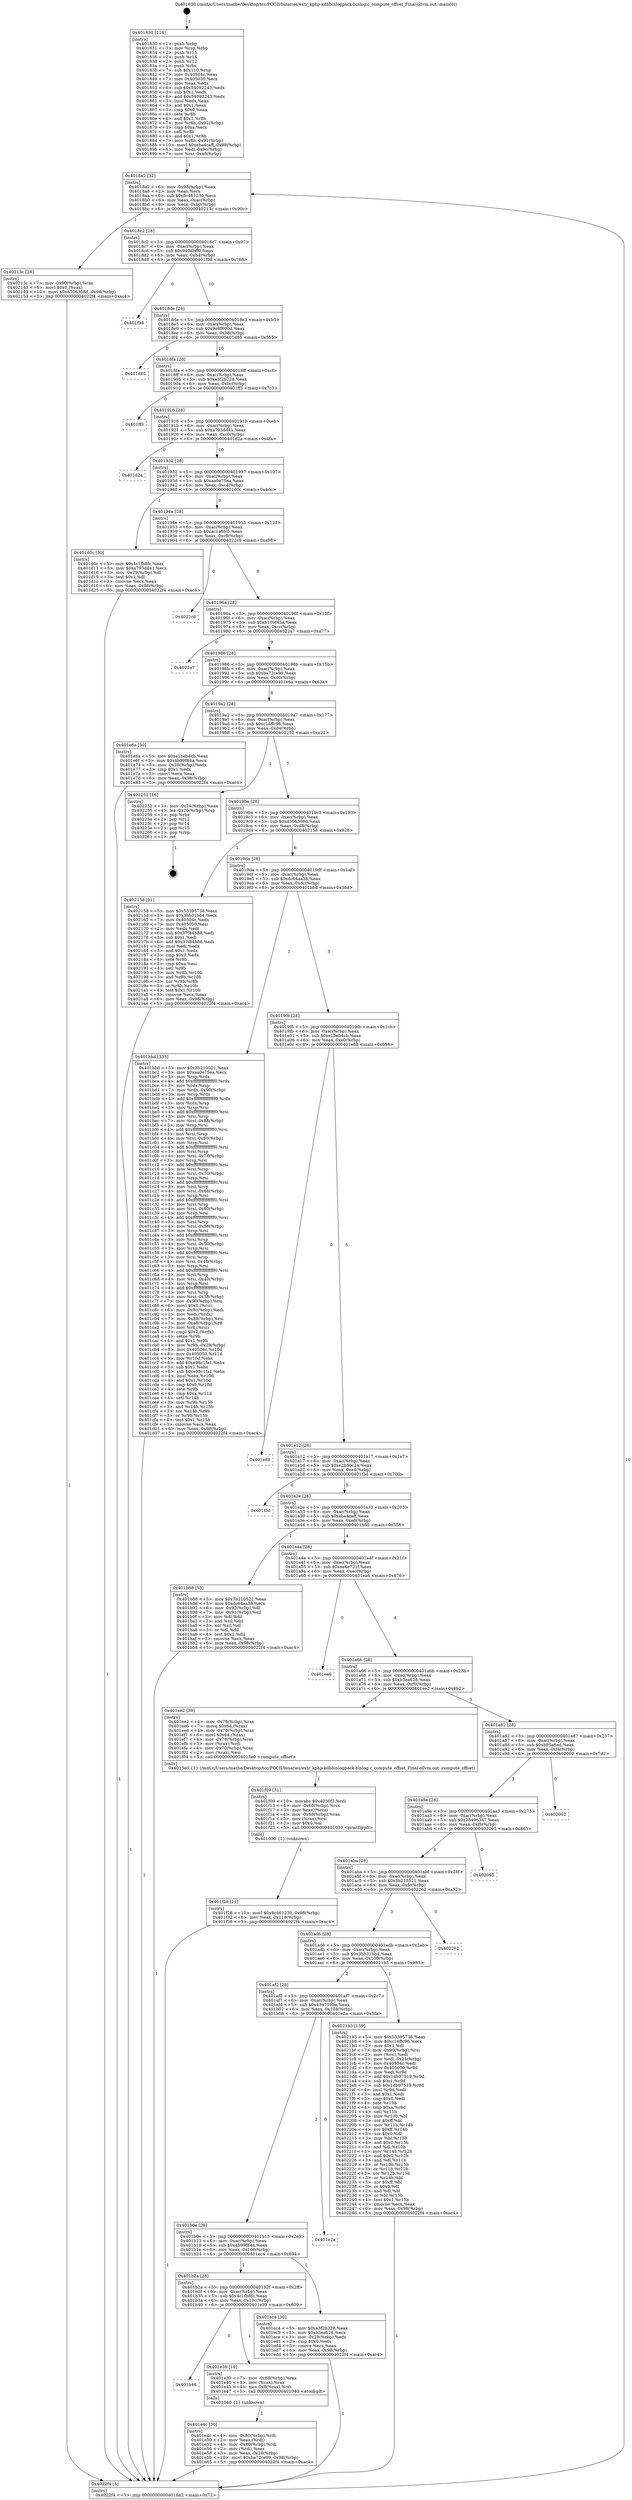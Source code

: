 digraph "0x401830" {
  label = "0x401830 (/mnt/c/Users/mathe/Desktop/tcc/POCII/binaries/extr_kphp-kdbbinlogpack-binlog.c_compute_offset_Final-ollvm.out::main(0))"
  labelloc = "t"
  node[shape=record]

  Entry [label="",width=0.3,height=0.3,shape=circle,fillcolor=black,style=filled]
  "0x4018a2" [label="{
     0x4018a2 [32]\l
     | [instrs]\l
     &nbsp;&nbsp;0x4018a2 \<+6\>: mov -0x98(%rbp),%eax\l
     &nbsp;&nbsp;0x4018a8 \<+2\>: mov %eax,%ecx\l
     &nbsp;&nbsp;0x4018aa \<+6\>: sub $0x8c461230,%ecx\l
     &nbsp;&nbsp;0x4018b0 \<+6\>: mov %eax,-0xac(%rbp)\l
     &nbsp;&nbsp;0x4018b6 \<+6\>: mov %ecx,-0xb0(%rbp)\l
     &nbsp;&nbsp;0x4018bc \<+6\>: je 000000000040213c \<main+0x90c\>\l
  }"]
  "0x40213c" [label="{
     0x40213c [28]\l
     | [instrs]\l
     &nbsp;&nbsp;0x40213c \<+7\>: mov -0x90(%rbp),%rax\l
     &nbsp;&nbsp;0x402143 \<+6\>: movl $0x0,(%rax)\l
     &nbsp;&nbsp;0x402149 \<+10\>: movl $0xd506308d,-0x98(%rbp)\l
     &nbsp;&nbsp;0x402153 \<+5\>: jmp 00000000004022f4 \<main+0xac4\>\l
  }"]
  "0x4018c2" [label="{
     0x4018c2 [28]\l
     | [instrs]\l
     &nbsp;&nbsp;0x4018c2 \<+5\>: jmp 00000000004018c7 \<main+0x97\>\l
     &nbsp;&nbsp;0x4018c7 \<+6\>: mov -0xac(%rbp),%eax\l
     &nbsp;&nbsp;0x4018cd \<+5\>: sub $0x949dbff0,%eax\l
     &nbsp;&nbsp;0x4018d2 \<+6\>: mov %eax,-0xb4(%rbp)\l
     &nbsp;&nbsp;0x4018d8 \<+6\>: je 0000000000401f98 \<main+0x768\>\l
  }"]
  Exit [label="",width=0.3,height=0.3,shape=circle,fillcolor=black,style=filled,peripheries=2]
  "0x401f98" [label="{
     0x401f98\l
  }", style=dashed]
  "0x4018de" [label="{
     0x4018de [28]\l
     | [instrs]\l
     &nbsp;&nbsp;0x4018de \<+5\>: jmp 00000000004018e3 \<main+0xb3\>\l
     &nbsp;&nbsp;0x4018e3 \<+6\>: mov -0xac(%rbp),%eax\l
     &nbsp;&nbsp;0x4018e9 \<+5\>: sub $0x9e8f800d,%eax\l
     &nbsp;&nbsp;0x4018ee \<+6\>: mov %eax,-0xb8(%rbp)\l
     &nbsp;&nbsp;0x4018f4 \<+6\>: je 0000000000401d85 \<main+0x555\>\l
  }"]
  "0x401f28" [label="{
     0x401f28 [21]\l
     | [instrs]\l
     &nbsp;&nbsp;0x401f28 \<+10\>: movl $0x8c461230,-0x98(%rbp)\l
     &nbsp;&nbsp;0x401f32 \<+6\>: mov %eax,-0x118(%rbp)\l
     &nbsp;&nbsp;0x401f38 \<+5\>: jmp 00000000004022f4 \<main+0xac4\>\l
  }"]
  "0x401d85" [label="{
     0x401d85\l
  }", style=dashed]
  "0x4018fa" [label="{
     0x4018fa [28]\l
     | [instrs]\l
     &nbsp;&nbsp;0x4018fa \<+5\>: jmp 00000000004018ff \<main+0xcf\>\l
     &nbsp;&nbsp;0x4018ff \<+6\>: mov -0xac(%rbp),%eax\l
     &nbsp;&nbsp;0x401905 \<+5\>: sub $0xa3f2b228,%eax\l
     &nbsp;&nbsp;0x40190a \<+6\>: mov %eax,-0xbc(%rbp)\l
     &nbsp;&nbsp;0x401910 \<+6\>: je 0000000000401ff3 \<main+0x7c3\>\l
  }"]
  "0x401f09" [label="{
     0x401f09 [31]\l
     | [instrs]\l
     &nbsp;&nbsp;0x401f09 \<+10\>: movabs $0x4030f2,%rdi\l
     &nbsp;&nbsp;0x401f13 \<+4\>: mov -0x68(%rbp),%rcx\l
     &nbsp;&nbsp;0x401f17 \<+3\>: mov %rax,(%rcx)\l
     &nbsp;&nbsp;0x401f1a \<+4\>: mov -0x68(%rbp),%rax\l
     &nbsp;&nbsp;0x401f1e \<+3\>: mov (%rax),%rsi\l
     &nbsp;&nbsp;0x401f21 \<+2\>: mov $0x0,%al\l
     &nbsp;&nbsp;0x401f23 \<+5\>: call 0000000000401030 \<printf@plt\>\l
     | [calls]\l
     &nbsp;&nbsp;0x401030 \{1\} (unknown)\l
  }"]
  "0x401ff3" [label="{
     0x401ff3\l
  }", style=dashed]
  "0x401916" [label="{
     0x401916 [28]\l
     | [instrs]\l
     &nbsp;&nbsp;0x401916 \<+5\>: jmp 000000000040191b \<main+0xeb\>\l
     &nbsp;&nbsp;0x40191b \<+6\>: mov -0xac(%rbp),%eax\l
     &nbsp;&nbsp;0x401921 \<+5\>: sub $0xa793dd41,%eax\l
     &nbsp;&nbsp;0x401926 \<+6\>: mov %eax,-0xc0(%rbp)\l
     &nbsp;&nbsp;0x40192c \<+6\>: je 0000000000401d2a \<main+0x4fa\>\l
  }"]
  "0x401e4c" [label="{
     0x401e4c [30]\l
     | [instrs]\l
     &nbsp;&nbsp;0x401e4c \<+4\>: mov -0x80(%rbp),%rdi\l
     &nbsp;&nbsp;0x401e50 \<+2\>: mov %eax,(%rdi)\l
     &nbsp;&nbsp;0x401e52 \<+4\>: mov -0x80(%rbp),%rdi\l
     &nbsp;&nbsp;0x401e56 \<+2\>: mov (%rdi),%eax\l
     &nbsp;&nbsp;0x401e58 \<+3\>: mov %eax,-0x28(%rbp)\l
     &nbsp;&nbsp;0x401e5b \<+10\>: movl $0xba72ce99,-0x98(%rbp)\l
     &nbsp;&nbsp;0x401e65 \<+5\>: jmp 00000000004022f4 \<main+0xac4\>\l
  }"]
  "0x401d2a" [label="{
     0x401d2a\l
  }", style=dashed]
  "0x401932" [label="{
     0x401932 [28]\l
     | [instrs]\l
     &nbsp;&nbsp;0x401932 \<+5\>: jmp 0000000000401937 \<main+0x107\>\l
     &nbsp;&nbsp;0x401937 \<+6\>: mov -0xac(%rbp),%eax\l
     &nbsp;&nbsp;0x40193d \<+5\>: sub $0xaa0e75ea,%eax\l
     &nbsp;&nbsp;0x401942 \<+6\>: mov %eax,-0xc4(%rbp)\l
     &nbsp;&nbsp;0x401948 \<+6\>: je 0000000000401d0c \<main+0x4dc\>\l
  }"]
  "0x401b46" [label="{
     0x401b46\l
  }", style=dashed]
  "0x401d0c" [label="{
     0x401d0c [30]\l
     | [instrs]\l
     &nbsp;&nbsp;0x401d0c \<+5\>: mov $0x4c1fb8fc,%eax\l
     &nbsp;&nbsp;0x401d11 \<+5\>: mov $0xa793dd41,%ecx\l
     &nbsp;&nbsp;0x401d16 \<+3\>: mov -0x29(%rbp),%dl\l
     &nbsp;&nbsp;0x401d19 \<+3\>: test $0x1,%dl\l
     &nbsp;&nbsp;0x401d1c \<+3\>: cmovne %ecx,%eax\l
     &nbsp;&nbsp;0x401d1f \<+6\>: mov %eax,-0x98(%rbp)\l
     &nbsp;&nbsp;0x401d25 \<+5\>: jmp 00000000004022f4 \<main+0xac4\>\l
  }"]
  "0x40194e" [label="{
     0x40194e [28]\l
     | [instrs]\l
     &nbsp;&nbsp;0x40194e \<+5\>: jmp 0000000000401953 \<main+0x123\>\l
     &nbsp;&nbsp;0x401953 \<+6\>: mov -0xac(%rbp),%eax\l
     &nbsp;&nbsp;0x401959 \<+5\>: sub $0xac1a6fc5,%eax\l
     &nbsp;&nbsp;0x40195e \<+6\>: mov %eax,-0xc8(%rbp)\l
     &nbsp;&nbsp;0x401964 \<+6\>: je 00000000004022c8 \<main+0xa98\>\l
  }"]
  "0x401e39" [label="{
     0x401e39 [19]\l
     | [instrs]\l
     &nbsp;&nbsp;0x401e39 \<+7\>: mov -0x88(%rbp),%rax\l
     &nbsp;&nbsp;0x401e40 \<+3\>: mov (%rax),%rax\l
     &nbsp;&nbsp;0x401e43 \<+4\>: mov 0x8(%rax),%rdi\l
     &nbsp;&nbsp;0x401e47 \<+5\>: call 0000000000401040 \<atoi@plt\>\l
     | [calls]\l
     &nbsp;&nbsp;0x401040 \{1\} (unknown)\l
  }"]
  "0x4022c8" [label="{
     0x4022c8\l
  }", style=dashed]
  "0x40196a" [label="{
     0x40196a [28]\l
     | [instrs]\l
     &nbsp;&nbsp;0x40196a \<+5\>: jmp 000000000040196f \<main+0x13f\>\l
     &nbsp;&nbsp;0x40196f \<+6\>: mov -0xac(%rbp),%eax\l
     &nbsp;&nbsp;0x401975 \<+5\>: sub $0xb109f43a,%eax\l
     &nbsp;&nbsp;0x40197a \<+6\>: mov %eax,-0xcc(%rbp)\l
     &nbsp;&nbsp;0x401980 \<+6\>: je 00000000004022a7 \<main+0xa77\>\l
  }"]
  "0x401b2a" [label="{
     0x401b2a [28]\l
     | [instrs]\l
     &nbsp;&nbsp;0x401b2a \<+5\>: jmp 0000000000401b2f \<main+0x2ff\>\l
     &nbsp;&nbsp;0x401b2f \<+6\>: mov -0xac(%rbp),%eax\l
     &nbsp;&nbsp;0x401b35 \<+5\>: sub $0x4c1fb8fc,%eax\l
     &nbsp;&nbsp;0x401b3a \<+6\>: mov %eax,-0x10c(%rbp)\l
     &nbsp;&nbsp;0x401b40 \<+6\>: je 0000000000401e39 \<main+0x609\>\l
  }"]
  "0x4022a7" [label="{
     0x4022a7\l
  }", style=dashed]
  "0x401986" [label="{
     0x401986 [28]\l
     | [instrs]\l
     &nbsp;&nbsp;0x401986 \<+5\>: jmp 000000000040198b \<main+0x15b\>\l
     &nbsp;&nbsp;0x40198b \<+6\>: mov -0xac(%rbp),%eax\l
     &nbsp;&nbsp;0x401991 \<+5\>: sub $0xba72ce99,%eax\l
     &nbsp;&nbsp;0x401996 \<+6\>: mov %eax,-0xd0(%rbp)\l
     &nbsp;&nbsp;0x40199c \<+6\>: je 0000000000401e6a \<main+0x63a\>\l
  }"]
  "0x401ec4" [label="{
     0x401ec4 [30]\l
     | [instrs]\l
     &nbsp;&nbsp;0x401ec4 \<+5\>: mov $0xa3f2b228,%eax\l
     &nbsp;&nbsp;0x401ec9 \<+5\>: mov $0xb3ea628,%ecx\l
     &nbsp;&nbsp;0x401ece \<+3\>: mov -0x28(%rbp),%edx\l
     &nbsp;&nbsp;0x401ed1 \<+3\>: cmp $0x0,%edx\l
     &nbsp;&nbsp;0x401ed4 \<+3\>: cmove %ecx,%eax\l
     &nbsp;&nbsp;0x401ed7 \<+6\>: mov %eax,-0x98(%rbp)\l
     &nbsp;&nbsp;0x401edd \<+5\>: jmp 00000000004022f4 \<main+0xac4\>\l
  }"]
  "0x401e6a" [label="{
     0x401e6a [30]\l
     | [instrs]\l
     &nbsp;&nbsp;0x401e6a \<+5\>: mov $0xe1beb4cb,%eax\l
     &nbsp;&nbsp;0x401e6f \<+5\>: mov $0x4b99f84a,%ecx\l
     &nbsp;&nbsp;0x401e74 \<+3\>: mov -0x28(%rbp),%edx\l
     &nbsp;&nbsp;0x401e77 \<+3\>: cmp $0x1,%edx\l
     &nbsp;&nbsp;0x401e7a \<+3\>: cmovl %ecx,%eax\l
     &nbsp;&nbsp;0x401e7d \<+6\>: mov %eax,-0x98(%rbp)\l
     &nbsp;&nbsp;0x401e83 \<+5\>: jmp 00000000004022f4 \<main+0xac4\>\l
  }"]
  "0x4019a2" [label="{
     0x4019a2 [28]\l
     | [instrs]\l
     &nbsp;&nbsp;0x4019a2 \<+5\>: jmp 00000000004019a7 \<main+0x177\>\l
     &nbsp;&nbsp;0x4019a7 \<+6\>: mov -0xac(%rbp),%eax\l
     &nbsp;&nbsp;0x4019ad \<+5\>: sub $0xc14ffc96,%eax\l
     &nbsp;&nbsp;0x4019b2 \<+6\>: mov %eax,-0xd4(%rbp)\l
     &nbsp;&nbsp;0x4019b8 \<+6\>: je 0000000000402252 \<main+0xa22\>\l
  }"]
  "0x401b0e" [label="{
     0x401b0e [28]\l
     | [instrs]\l
     &nbsp;&nbsp;0x401b0e \<+5\>: jmp 0000000000401b13 \<main+0x2e3\>\l
     &nbsp;&nbsp;0x401b13 \<+6\>: mov -0xac(%rbp),%eax\l
     &nbsp;&nbsp;0x401b19 \<+5\>: sub $0x4b99f84a,%eax\l
     &nbsp;&nbsp;0x401b1e \<+6\>: mov %eax,-0x108(%rbp)\l
     &nbsp;&nbsp;0x401b24 \<+6\>: je 0000000000401ec4 \<main+0x694\>\l
  }"]
  "0x402252" [label="{
     0x402252 [16]\l
     | [instrs]\l
     &nbsp;&nbsp;0x402252 \<+3\>: mov -0x24(%rbp),%eax\l
     &nbsp;&nbsp;0x402255 \<+4\>: lea -0x20(%rbp),%rsp\l
     &nbsp;&nbsp;0x402259 \<+1\>: pop %rbx\l
     &nbsp;&nbsp;0x40225a \<+2\>: pop %r12\l
     &nbsp;&nbsp;0x40225c \<+2\>: pop %r14\l
     &nbsp;&nbsp;0x40225e \<+2\>: pop %r15\l
     &nbsp;&nbsp;0x402260 \<+1\>: pop %rbp\l
     &nbsp;&nbsp;0x402261 \<+1\>: ret\l
  }"]
  "0x4019be" [label="{
     0x4019be [28]\l
     | [instrs]\l
     &nbsp;&nbsp;0x4019be \<+5\>: jmp 00000000004019c3 \<main+0x193\>\l
     &nbsp;&nbsp;0x4019c3 \<+6\>: mov -0xac(%rbp),%eax\l
     &nbsp;&nbsp;0x4019c9 \<+5\>: sub $0xd506308d,%eax\l
     &nbsp;&nbsp;0x4019ce \<+6\>: mov %eax,-0xd8(%rbp)\l
     &nbsp;&nbsp;0x4019d4 \<+6\>: je 0000000000402158 \<main+0x928\>\l
  }"]
  "0x401e2a" [label="{
     0x401e2a\l
  }", style=dashed]
  "0x402158" [label="{
     0x402158 [91]\l
     | [instrs]\l
     &nbsp;&nbsp;0x402158 \<+5\>: mov $0x53395736,%eax\l
     &nbsp;&nbsp;0x40215d \<+5\>: mov $0x3bb31bb4,%ecx\l
     &nbsp;&nbsp;0x402162 \<+7\>: mov 0x40504c,%edx\l
     &nbsp;&nbsp;0x402169 \<+7\>: mov 0x405050,%esi\l
     &nbsp;&nbsp;0x402170 \<+2\>: mov %edx,%edi\l
     &nbsp;&nbsp;0x402172 \<+6\>: sub $0x37f84b88,%edi\l
     &nbsp;&nbsp;0x402178 \<+3\>: sub $0x1,%edi\l
     &nbsp;&nbsp;0x40217b \<+6\>: add $0x37f84b88,%edi\l
     &nbsp;&nbsp;0x402181 \<+3\>: imul %edi,%edx\l
     &nbsp;&nbsp;0x402184 \<+3\>: and $0x1,%edx\l
     &nbsp;&nbsp;0x402187 \<+3\>: cmp $0x0,%edx\l
     &nbsp;&nbsp;0x40218a \<+4\>: sete %r8b\l
     &nbsp;&nbsp;0x40218e \<+3\>: cmp $0xa,%esi\l
     &nbsp;&nbsp;0x402191 \<+4\>: setl %r9b\l
     &nbsp;&nbsp;0x402195 \<+3\>: mov %r8b,%r10b\l
     &nbsp;&nbsp;0x402198 \<+3\>: and %r9b,%r10b\l
     &nbsp;&nbsp;0x40219b \<+3\>: xor %r9b,%r8b\l
     &nbsp;&nbsp;0x40219e \<+3\>: or %r8b,%r10b\l
     &nbsp;&nbsp;0x4021a1 \<+4\>: test $0x1,%r10b\l
     &nbsp;&nbsp;0x4021a5 \<+3\>: cmovne %ecx,%eax\l
     &nbsp;&nbsp;0x4021a8 \<+6\>: mov %eax,-0x98(%rbp)\l
     &nbsp;&nbsp;0x4021ae \<+5\>: jmp 00000000004022f4 \<main+0xac4\>\l
  }"]
  "0x4019da" [label="{
     0x4019da [28]\l
     | [instrs]\l
     &nbsp;&nbsp;0x4019da \<+5\>: jmp 00000000004019df \<main+0x1af\>\l
     &nbsp;&nbsp;0x4019df \<+6\>: mov -0xac(%rbp),%eax\l
     &nbsp;&nbsp;0x4019e5 \<+5\>: sub $0xdc64aa38,%eax\l
     &nbsp;&nbsp;0x4019ea \<+6\>: mov %eax,-0xdc(%rbp)\l
     &nbsp;&nbsp;0x4019f0 \<+6\>: je 0000000000401bbd \<main+0x38d\>\l
  }"]
  "0x401af2" [label="{
     0x401af2 [28]\l
     | [instrs]\l
     &nbsp;&nbsp;0x401af2 \<+5\>: jmp 0000000000401af7 \<main+0x2c7\>\l
     &nbsp;&nbsp;0x401af7 \<+6\>: mov -0xac(%rbp),%eax\l
     &nbsp;&nbsp;0x401afd \<+5\>: sub $0x434759be,%eax\l
     &nbsp;&nbsp;0x401b02 \<+6\>: mov %eax,-0x104(%rbp)\l
     &nbsp;&nbsp;0x401b08 \<+6\>: je 0000000000401e2a \<main+0x5fa\>\l
  }"]
  "0x401bbd" [label="{
     0x401bbd [335]\l
     | [instrs]\l
     &nbsp;&nbsp;0x401bbd \<+5\>: mov $0x3b210521,%eax\l
     &nbsp;&nbsp;0x401bc2 \<+5\>: mov $0xaa0e75ea,%ecx\l
     &nbsp;&nbsp;0x401bc7 \<+3\>: mov %rsp,%rdx\l
     &nbsp;&nbsp;0x401bca \<+4\>: add $0xfffffffffffffff0,%rdx\l
     &nbsp;&nbsp;0x401bce \<+3\>: mov %rdx,%rsp\l
     &nbsp;&nbsp;0x401bd1 \<+7\>: mov %rdx,-0x90(%rbp)\l
     &nbsp;&nbsp;0x401bd8 \<+3\>: mov %rsp,%rdx\l
     &nbsp;&nbsp;0x401bdb \<+4\>: add $0xfffffffffffffff0,%rdx\l
     &nbsp;&nbsp;0x401bdf \<+3\>: mov %rdx,%rsp\l
     &nbsp;&nbsp;0x401be2 \<+3\>: mov %rsp,%rsi\l
     &nbsp;&nbsp;0x401be5 \<+4\>: add $0xfffffffffffffff0,%rsi\l
     &nbsp;&nbsp;0x401be9 \<+3\>: mov %rsi,%rsp\l
     &nbsp;&nbsp;0x401bec \<+7\>: mov %rsi,-0x88(%rbp)\l
     &nbsp;&nbsp;0x401bf3 \<+3\>: mov %rsp,%rsi\l
     &nbsp;&nbsp;0x401bf6 \<+4\>: add $0xfffffffffffffff0,%rsi\l
     &nbsp;&nbsp;0x401bfa \<+3\>: mov %rsi,%rsp\l
     &nbsp;&nbsp;0x401bfd \<+4\>: mov %rsi,-0x80(%rbp)\l
     &nbsp;&nbsp;0x401c01 \<+3\>: mov %rsp,%rsi\l
     &nbsp;&nbsp;0x401c04 \<+4\>: add $0xfffffffffffffff0,%rsi\l
     &nbsp;&nbsp;0x401c08 \<+3\>: mov %rsi,%rsp\l
     &nbsp;&nbsp;0x401c0b \<+4\>: mov %rsi,-0x78(%rbp)\l
     &nbsp;&nbsp;0x401c0f \<+3\>: mov %rsp,%rsi\l
     &nbsp;&nbsp;0x401c12 \<+4\>: add $0xfffffffffffffff0,%rsi\l
     &nbsp;&nbsp;0x401c16 \<+3\>: mov %rsi,%rsp\l
     &nbsp;&nbsp;0x401c19 \<+4\>: mov %rsi,-0x70(%rbp)\l
     &nbsp;&nbsp;0x401c1d \<+3\>: mov %rsp,%rsi\l
     &nbsp;&nbsp;0x401c20 \<+4\>: add $0xfffffffffffffff0,%rsi\l
     &nbsp;&nbsp;0x401c24 \<+3\>: mov %rsi,%rsp\l
     &nbsp;&nbsp;0x401c27 \<+4\>: mov %rsi,-0x68(%rbp)\l
     &nbsp;&nbsp;0x401c2b \<+3\>: mov %rsp,%rsi\l
     &nbsp;&nbsp;0x401c2e \<+4\>: add $0xfffffffffffffff0,%rsi\l
     &nbsp;&nbsp;0x401c32 \<+3\>: mov %rsi,%rsp\l
     &nbsp;&nbsp;0x401c35 \<+4\>: mov %rsi,-0x60(%rbp)\l
     &nbsp;&nbsp;0x401c39 \<+3\>: mov %rsp,%rsi\l
     &nbsp;&nbsp;0x401c3c \<+4\>: add $0xfffffffffffffff0,%rsi\l
     &nbsp;&nbsp;0x401c40 \<+3\>: mov %rsi,%rsp\l
     &nbsp;&nbsp;0x401c43 \<+4\>: mov %rsi,-0x58(%rbp)\l
     &nbsp;&nbsp;0x401c47 \<+3\>: mov %rsp,%rsi\l
     &nbsp;&nbsp;0x401c4a \<+4\>: add $0xfffffffffffffff0,%rsi\l
     &nbsp;&nbsp;0x401c4e \<+3\>: mov %rsi,%rsp\l
     &nbsp;&nbsp;0x401c51 \<+4\>: mov %rsi,-0x50(%rbp)\l
     &nbsp;&nbsp;0x401c55 \<+3\>: mov %rsp,%rsi\l
     &nbsp;&nbsp;0x401c58 \<+4\>: add $0xfffffffffffffff0,%rsi\l
     &nbsp;&nbsp;0x401c5c \<+3\>: mov %rsi,%rsp\l
     &nbsp;&nbsp;0x401c5f \<+4\>: mov %rsi,-0x48(%rbp)\l
     &nbsp;&nbsp;0x401c63 \<+3\>: mov %rsp,%rsi\l
     &nbsp;&nbsp;0x401c66 \<+4\>: add $0xfffffffffffffff0,%rsi\l
     &nbsp;&nbsp;0x401c6a \<+3\>: mov %rsi,%rsp\l
     &nbsp;&nbsp;0x401c6d \<+4\>: mov %rsi,-0x40(%rbp)\l
     &nbsp;&nbsp;0x401c71 \<+3\>: mov %rsp,%rsi\l
     &nbsp;&nbsp;0x401c74 \<+4\>: add $0xfffffffffffffff0,%rsi\l
     &nbsp;&nbsp;0x401c78 \<+3\>: mov %rsi,%rsp\l
     &nbsp;&nbsp;0x401c7b \<+4\>: mov %rsi,-0x38(%rbp)\l
     &nbsp;&nbsp;0x401c7f \<+7\>: mov -0x90(%rbp),%rsi\l
     &nbsp;&nbsp;0x401c86 \<+6\>: movl $0x0,(%rsi)\l
     &nbsp;&nbsp;0x401c8c \<+6\>: mov -0x9c(%rbp),%edi\l
     &nbsp;&nbsp;0x401c92 \<+2\>: mov %edi,(%rdx)\l
     &nbsp;&nbsp;0x401c94 \<+7\>: mov -0x88(%rbp),%rsi\l
     &nbsp;&nbsp;0x401c9b \<+7\>: mov -0xa8(%rbp),%r8\l
     &nbsp;&nbsp;0x401ca2 \<+3\>: mov %r8,(%rsi)\l
     &nbsp;&nbsp;0x401ca5 \<+3\>: cmpl $0x2,(%rdx)\l
     &nbsp;&nbsp;0x401ca8 \<+4\>: setne %r9b\l
     &nbsp;&nbsp;0x401cac \<+4\>: and $0x1,%r9b\l
     &nbsp;&nbsp;0x401cb0 \<+4\>: mov %r9b,-0x29(%rbp)\l
     &nbsp;&nbsp;0x401cb4 \<+8\>: mov 0x40504c,%r10d\l
     &nbsp;&nbsp;0x401cbc \<+8\>: mov 0x405050,%r11d\l
     &nbsp;&nbsp;0x401cc4 \<+3\>: mov %r10d,%ebx\l
     &nbsp;&nbsp;0x401cc7 \<+6\>: add $0xe98c1fa1,%ebx\l
     &nbsp;&nbsp;0x401ccd \<+3\>: sub $0x1,%ebx\l
     &nbsp;&nbsp;0x401cd0 \<+6\>: sub $0xe98c1fa1,%ebx\l
     &nbsp;&nbsp;0x401cd6 \<+4\>: imul %ebx,%r10d\l
     &nbsp;&nbsp;0x401cda \<+4\>: and $0x1,%r10d\l
     &nbsp;&nbsp;0x401cde \<+4\>: cmp $0x0,%r10d\l
     &nbsp;&nbsp;0x401ce2 \<+4\>: sete %r9b\l
     &nbsp;&nbsp;0x401ce6 \<+4\>: cmp $0xa,%r11d\l
     &nbsp;&nbsp;0x401cea \<+4\>: setl %r14b\l
     &nbsp;&nbsp;0x401cee \<+3\>: mov %r9b,%r15b\l
     &nbsp;&nbsp;0x401cf1 \<+3\>: and %r14b,%r15b\l
     &nbsp;&nbsp;0x401cf4 \<+3\>: xor %r14b,%r9b\l
     &nbsp;&nbsp;0x401cf7 \<+3\>: or %r9b,%r15b\l
     &nbsp;&nbsp;0x401cfa \<+4\>: test $0x1,%r15b\l
     &nbsp;&nbsp;0x401cfe \<+3\>: cmovne %ecx,%eax\l
     &nbsp;&nbsp;0x401d01 \<+6\>: mov %eax,-0x98(%rbp)\l
     &nbsp;&nbsp;0x401d07 \<+5\>: jmp 00000000004022f4 \<main+0xac4\>\l
  }"]
  "0x4019f6" [label="{
     0x4019f6 [28]\l
     | [instrs]\l
     &nbsp;&nbsp;0x4019f6 \<+5\>: jmp 00000000004019fb \<main+0x1cb\>\l
     &nbsp;&nbsp;0x4019fb \<+6\>: mov -0xac(%rbp),%eax\l
     &nbsp;&nbsp;0x401a01 \<+5\>: sub $0xe1beb4cb,%eax\l
     &nbsp;&nbsp;0x401a06 \<+6\>: mov %eax,-0xe0(%rbp)\l
     &nbsp;&nbsp;0x401a0c \<+6\>: je 0000000000401e88 \<main+0x658\>\l
  }"]
  "0x4021b3" [label="{
     0x4021b3 [159]\l
     | [instrs]\l
     &nbsp;&nbsp;0x4021b3 \<+5\>: mov $0x53395736,%eax\l
     &nbsp;&nbsp;0x4021b8 \<+5\>: mov $0xc14ffc96,%ecx\l
     &nbsp;&nbsp;0x4021bd \<+2\>: mov $0x1,%dl\l
     &nbsp;&nbsp;0x4021bf \<+7\>: mov -0x90(%rbp),%rsi\l
     &nbsp;&nbsp;0x4021c6 \<+2\>: mov (%rsi),%edi\l
     &nbsp;&nbsp;0x4021c8 \<+3\>: mov %edi,-0x24(%rbp)\l
     &nbsp;&nbsp;0x4021cb \<+7\>: mov 0x40504c,%edi\l
     &nbsp;&nbsp;0x4021d2 \<+8\>: mov 0x405050,%r8d\l
     &nbsp;&nbsp;0x4021da \<+3\>: mov %edi,%r9d\l
     &nbsp;&nbsp;0x4021dd \<+7\>: add $0x1db97519,%r9d\l
     &nbsp;&nbsp;0x4021e4 \<+4\>: sub $0x1,%r9d\l
     &nbsp;&nbsp;0x4021e8 \<+7\>: sub $0x1db97519,%r9d\l
     &nbsp;&nbsp;0x4021ef \<+4\>: imul %r9d,%edi\l
     &nbsp;&nbsp;0x4021f3 \<+3\>: and $0x1,%edi\l
     &nbsp;&nbsp;0x4021f6 \<+3\>: cmp $0x0,%edi\l
     &nbsp;&nbsp;0x4021f9 \<+4\>: sete %r10b\l
     &nbsp;&nbsp;0x4021fd \<+4\>: cmp $0xa,%r8d\l
     &nbsp;&nbsp;0x402201 \<+4\>: setl %r11b\l
     &nbsp;&nbsp;0x402205 \<+3\>: mov %r10b,%bl\l
     &nbsp;&nbsp;0x402208 \<+3\>: xor $0xff,%bl\l
     &nbsp;&nbsp;0x40220b \<+3\>: mov %r11b,%r14b\l
     &nbsp;&nbsp;0x40220e \<+4\>: xor $0xff,%r14b\l
     &nbsp;&nbsp;0x402212 \<+3\>: xor $0x0,%dl\l
     &nbsp;&nbsp;0x402215 \<+3\>: mov %bl,%r15b\l
     &nbsp;&nbsp;0x402218 \<+4\>: and $0x0,%r15b\l
     &nbsp;&nbsp;0x40221c \<+3\>: and %dl,%r10b\l
     &nbsp;&nbsp;0x40221f \<+3\>: mov %r14b,%r12b\l
     &nbsp;&nbsp;0x402222 \<+4\>: and $0x0,%r12b\l
     &nbsp;&nbsp;0x402226 \<+3\>: and %dl,%r11b\l
     &nbsp;&nbsp;0x402229 \<+3\>: or %r10b,%r15b\l
     &nbsp;&nbsp;0x40222c \<+3\>: or %r11b,%r12b\l
     &nbsp;&nbsp;0x40222f \<+3\>: xor %r12b,%r15b\l
     &nbsp;&nbsp;0x402232 \<+3\>: or %r14b,%bl\l
     &nbsp;&nbsp;0x402235 \<+3\>: xor $0xff,%bl\l
     &nbsp;&nbsp;0x402238 \<+3\>: or $0x0,%dl\l
     &nbsp;&nbsp;0x40223b \<+2\>: and %dl,%bl\l
     &nbsp;&nbsp;0x40223d \<+3\>: or %bl,%r15b\l
     &nbsp;&nbsp;0x402240 \<+4\>: test $0x1,%r15b\l
     &nbsp;&nbsp;0x402244 \<+3\>: cmovne %ecx,%eax\l
     &nbsp;&nbsp;0x402247 \<+6\>: mov %eax,-0x98(%rbp)\l
     &nbsp;&nbsp;0x40224d \<+5\>: jmp 00000000004022f4 \<main+0xac4\>\l
  }"]
  "0x401e88" [label="{
     0x401e88\l
  }", style=dashed]
  "0x401a12" [label="{
     0x401a12 [28]\l
     | [instrs]\l
     &nbsp;&nbsp;0x401a12 \<+5\>: jmp 0000000000401a17 \<main+0x1e7\>\l
     &nbsp;&nbsp;0x401a17 \<+6\>: mov -0xac(%rbp),%eax\l
     &nbsp;&nbsp;0x401a1d \<+5\>: sub $0xe2b30c24,%eax\l
     &nbsp;&nbsp;0x401a22 \<+6\>: mov %eax,-0xe4(%rbp)\l
     &nbsp;&nbsp;0x401a28 \<+6\>: je 0000000000401f3d \<main+0x70d\>\l
  }"]
  "0x401ad6" [label="{
     0x401ad6 [28]\l
     | [instrs]\l
     &nbsp;&nbsp;0x401ad6 \<+5\>: jmp 0000000000401adb \<main+0x2ab\>\l
     &nbsp;&nbsp;0x401adb \<+6\>: mov -0xac(%rbp),%eax\l
     &nbsp;&nbsp;0x401ae1 \<+5\>: sub $0x3bb31bb4,%eax\l
     &nbsp;&nbsp;0x401ae6 \<+6\>: mov %eax,-0x100(%rbp)\l
     &nbsp;&nbsp;0x401aec \<+6\>: je 00000000004021b3 \<main+0x983\>\l
  }"]
  "0x401f3d" [label="{
     0x401f3d\l
  }", style=dashed]
  "0x401a2e" [label="{
     0x401a2e [28]\l
     | [instrs]\l
     &nbsp;&nbsp;0x401a2e \<+5\>: jmp 0000000000401a33 \<main+0x203\>\l
     &nbsp;&nbsp;0x401a33 \<+6\>: mov -0xac(%rbp),%eax\l
     &nbsp;&nbsp;0x401a39 \<+5\>: sub $0xeba4caff,%eax\l
     &nbsp;&nbsp;0x401a3e \<+6\>: mov %eax,-0xe8(%rbp)\l
     &nbsp;&nbsp;0x401a44 \<+6\>: je 0000000000401b88 \<main+0x358\>\l
  }"]
  "0x402262" [label="{
     0x402262\l
  }", style=dashed]
  "0x401b88" [label="{
     0x401b88 [53]\l
     | [instrs]\l
     &nbsp;&nbsp;0x401b88 \<+5\>: mov $0x3b210521,%eax\l
     &nbsp;&nbsp;0x401b8d \<+5\>: mov $0xdc64aa38,%ecx\l
     &nbsp;&nbsp;0x401b92 \<+6\>: mov -0x92(%rbp),%dl\l
     &nbsp;&nbsp;0x401b98 \<+7\>: mov -0x91(%rbp),%sil\l
     &nbsp;&nbsp;0x401b9f \<+3\>: mov %dl,%dil\l
     &nbsp;&nbsp;0x401ba2 \<+3\>: and %sil,%dil\l
     &nbsp;&nbsp;0x401ba5 \<+3\>: xor %sil,%dl\l
     &nbsp;&nbsp;0x401ba8 \<+3\>: or %dl,%dil\l
     &nbsp;&nbsp;0x401bab \<+4\>: test $0x1,%dil\l
     &nbsp;&nbsp;0x401baf \<+3\>: cmovne %ecx,%eax\l
     &nbsp;&nbsp;0x401bb2 \<+6\>: mov %eax,-0x98(%rbp)\l
     &nbsp;&nbsp;0x401bb8 \<+5\>: jmp 00000000004022f4 \<main+0xac4\>\l
  }"]
  "0x401a4a" [label="{
     0x401a4a [28]\l
     | [instrs]\l
     &nbsp;&nbsp;0x401a4a \<+5\>: jmp 0000000000401a4f \<main+0x21f\>\l
     &nbsp;&nbsp;0x401a4f \<+6\>: mov -0xac(%rbp),%eax\l
     &nbsp;&nbsp;0x401a55 \<+5\>: sub $0xee4e721f,%eax\l
     &nbsp;&nbsp;0x401a5a \<+6\>: mov %eax,-0xec(%rbp)\l
     &nbsp;&nbsp;0x401a60 \<+6\>: je 0000000000401ea6 \<main+0x676\>\l
  }"]
  "0x4022f4" [label="{
     0x4022f4 [5]\l
     | [instrs]\l
     &nbsp;&nbsp;0x4022f4 \<+5\>: jmp 00000000004018a2 \<main+0x72\>\l
  }"]
  "0x401830" [label="{
     0x401830 [114]\l
     | [instrs]\l
     &nbsp;&nbsp;0x401830 \<+1\>: push %rbp\l
     &nbsp;&nbsp;0x401831 \<+3\>: mov %rsp,%rbp\l
     &nbsp;&nbsp;0x401834 \<+2\>: push %r15\l
     &nbsp;&nbsp;0x401836 \<+2\>: push %r14\l
     &nbsp;&nbsp;0x401838 \<+2\>: push %r12\l
     &nbsp;&nbsp;0x40183a \<+1\>: push %rbx\l
     &nbsp;&nbsp;0x40183b \<+7\>: sub $0x110,%rsp\l
     &nbsp;&nbsp;0x401842 \<+7\>: mov 0x40504c,%eax\l
     &nbsp;&nbsp;0x401849 \<+7\>: mov 0x405050,%ecx\l
     &nbsp;&nbsp;0x401850 \<+2\>: mov %eax,%edx\l
     &nbsp;&nbsp;0x401852 \<+6\>: sub $0x54092243,%edx\l
     &nbsp;&nbsp;0x401858 \<+3\>: sub $0x1,%edx\l
     &nbsp;&nbsp;0x40185b \<+6\>: add $0x54092243,%edx\l
     &nbsp;&nbsp;0x401861 \<+3\>: imul %edx,%eax\l
     &nbsp;&nbsp;0x401864 \<+3\>: and $0x1,%eax\l
     &nbsp;&nbsp;0x401867 \<+3\>: cmp $0x0,%eax\l
     &nbsp;&nbsp;0x40186a \<+4\>: sete %r8b\l
     &nbsp;&nbsp;0x40186e \<+4\>: and $0x1,%r8b\l
     &nbsp;&nbsp;0x401872 \<+7\>: mov %r8b,-0x92(%rbp)\l
     &nbsp;&nbsp;0x401879 \<+3\>: cmp $0xa,%ecx\l
     &nbsp;&nbsp;0x40187c \<+4\>: setl %r8b\l
     &nbsp;&nbsp;0x401880 \<+4\>: and $0x1,%r8b\l
     &nbsp;&nbsp;0x401884 \<+7\>: mov %r8b,-0x91(%rbp)\l
     &nbsp;&nbsp;0x40188b \<+10\>: movl $0xeba4caff,-0x98(%rbp)\l
     &nbsp;&nbsp;0x401895 \<+6\>: mov %edi,-0x9c(%rbp)\l
     &nbsp;&nbsp;0x40189b \<+7\>: mov %rsi,-0xa8(%rbp)\l
  }"]
  "0x401aba" [label="{
     0x401aba [28]\l
     | [instrs]\l
     &nbsp;&nbsp;0x401aba \<+5\>: jmp 0000000000401abf \<main+0x28f\>\l
     &nbsp;&nbsp;0x401abf \<+6\>: mov -0xac(%rbp),%eax\l
     &nbsp;&nbsp;0x401ac5 \<+5\>: sub $0x3b210521,%eax\l
     &nbsp;&nbsp;0x401aca \<+6\>: mov %eax,-0xfc(%rbp)\l
     &nbsp;&nbsp;0x401ad0 \<+6\>: je 0000000000402262 \<main+0xa32\>\l
  }"]
  "0x402095" [label="{
     0x402095\l
  }", style=dashed]
  "0x401ea6" [label="{
     0x401ea6\l
  }", style=dashed]
  "0x401a66" [label="{
     0x401a66 [28]\l
     | [instrs]\l
     &nbsp;&nbsp;0x401a66 \<+5\>: jmp 0000000000401a6b \<main+0x23b\>\l
     &nbsp;&nbsp;0x401a6b \<+6\>: mov -0xac(%rbp),%eax\l
     &nbsp;&nbsp;0x401a71 \<+5\>: sub $0xb3ea628,%eax\l
     &nbsp;&nbsp;0x401a76 \<+6\>: mov %eax,-0xf0(%rbp)\l
     &nbsp;&nbsp;0x401a7c \<+6\>: je 0000000000401ee2 \<main+0x6b2\>\l
  }"]
  "0x401a9e" [label="{
     0x401a9e [28]\l
     | [instrs]\l
     &nbsp;&nbsp;0x401a9e \<+5\>: jmp 0000000000401aa3 \<main+0x273\>\l
     &nbsp;&nbsp;0x401aa3 \<+6\>: mov -0xac(%rbp),%eax\l
     &nbsp;&nbsp;0x401aa9 \<+5\>: sub $0x28496347,%eax\l
     &nbsp;&nbsp;0x401aae \<+6\>: mov %eax,-0xf8(%rbp)\l
     &nbsp;&nbsp;0x401ab4 \<+6\>: je 0000000000402095 \<main+0x865\>\l
  }"]
  "0x401ee2" [label="{
     0x401ee2 [39]\l
     | [instrs]\l
     &nbsp;&nbsp;0x401ee2 \<+4\>: mov -0x78(%rbp),%rax\l
     &nbsp;&nbsp;0x401ee6 \<+7\>: movq $0x64,(%rax)\l
     &nbsp;&nbsp;0x401eed \<+4\>: mov -0x70(%rbp),%rax\l
     &nbsp;&nbsp;0x401ef1 \<+6\>: movl $0x64,(%rax)\l
     &nbsp;&nbsp;0x401ef7 \<+4\>: mov -0x78(%rbp),%rax\l
     &nbsp;&nbsp;0x401efb \<+3\>: mov (%rax),%rdi\l
     &nbsp;&nbsp;0x401efe \<+4\>: mov -0x70(%rbp),%rax\l
     &nbsp;&nbsp;0x401f02 \<+2\>: mov (%rax),%esi\l
     &nbsp;&nbsp;0x401f04 \<+5\>: call 00000000004013e0 \<compute_offset\>\l
     | [calls]\l
     &nbsp;&nbsp;0x4013e0 \{1\} (/mnt/c/Users/mathe/Desktop/tcc/POCII/binaries/extr_kphp-kdbbinlogpack-binlog.c_compute_offset_Final-ollvm.out::compute_offset)\l
  }"]
  "0x401a82" [label="{
     0x401a82 [28]\l
     | [instrs]\l
     &nbsp;&nbsp;0x401a82 \<+5\>: jmp 0000000000401a87 \<main+0x257\>\l
     &nbsp;&nbsp;0x401a87 \<+6\>: mov -0xac(%rbp),%eax\l
     &nbsp;&nbsp;0x401a8d \<+5\>: sub $0xb95a6ed,%eax\l
     &nbsp;&nbsp;0x401a92 \<+6\>: mov %eax,-0xf4(%rbp)\l
     &nbsp;&nbsp;0x401a98 \<+6\>: je 0000000000402002 \<main+0x7d2\>\l
  }"]
  "0x402002" [label="{
     0x402002\l
  }", style=dashed]
  Entry -> "0x401830" [label=" 1"]
  "0x4018a2" -> "0x40213c" [label=" 1"]
  "0x4018a2" -> "0x4018c2" [label=" 10"]
  "0x402252" -> Exit [label=" 1"]
  "0x4018c2" -> "0x401f98" [label=" 0"]
  "0x4018c2" -> "0x4018de" [label=" 10"]
  "0x4021b3" -> "0x4022f4" [label=" 1"]
  "0x4018de" -> "0x401d85" [label=" 0"]
  "0x4018de" -> "0x4018fa" [label=" 10"]
  "0x402158" -> "0x4022f4" [label=" 1"]
  "0x4018fa" -> "0x401ff3" [label=" 0"]
  "0x4018fa" -> "0x401916" [label=" 10"]
  "0x40213c" -> "0x4022f4" [label=" 1"]
  "0x401916" -> "0x401d2a" [label=" 0"]
  "0x401916" -> "0x401932" [label=" 10"]
  "0x401f28" -> "0x4022f4" [label=" 1"]
  "0x401932" -> "0x401d0c" [label=" 1"]
  "0x401932" -> "0x40194e" [label=" 9"]
  "0x401f09" -> "0x401f28" [label=" 1"]
  "0x40194e" -> "0x4022c8" [label=" 0"]
  "0x40194e" -> "0x40196a" [label=" 9"]
  "0x401ee2" -> "0x401f09" [label=" 1"]
  "0x40196a" -> "0x4022a7" [label=" 0"]
  "0x40196a" -> "0x401986" [label=" 9"]
  "0x401e6a" -> "0x4022f4" [label=" 1"]
  "0x401986" -> "0x401e6a" [label=" 1"]
  "0x401986" -> "0x4019a2" [label=" 8"]
  "0x401e4c" -> "0x4022f4" [label=" 1"]
  "0x4019a2" -> "0x402252" [label=" 1"]
  "0x4019a2" -> "0x4019be" [label=" 7"]
  "0x401b2a" -> "0x401b46" [label=" 0"]
  "0x4019be" -> "0x402158" [label=" 1"]
  "0x4019be" -> "0x4019da" [label=" 6"]
  "0x401b2a" -> "0x401e39" [label=" 1"]
  "0x4019da" -> "0x401bbd" [label=" 1"]
  "0x4019da" -> "0x4019f6" [label=" 5"]
  "0x401b0e" -> "0x401b2a" [label=" 1"]
  "0x4019f6" -> "0x401e88" [label=" 0"]
  "0x4019f6" -> "0x401a12" [label=" 5"]
  "0x401b0e" -> "0x401ec4" [label=" 1"]
  "0x401a12" -> "0x401f3d" [label=" 0"]
  "0x401a12" -> "0x401a2e" [label=" 5"]
  "0x401af2" -> "0x401b0e" [label=" 2"]
  "0x401a2e" -> "0x401b88" [label=" 1"]
  "0x401a2e" -> "0x401a4a" [label=" 4"]
  "0x401b88" -> "0x4022f4" [label=" 1"]
  "0x401830" -> "0x4018a2" [label=" 1"]
  "0x4022f4" -> "0x4018a2" [label=" 10"]
  "0x401af2" -> "0x401e2a" [label=" 0"]
  "0x401bbd" -> "0x4022f4" [label=" 1"]
  "0x401d0c" -> "0x4022f4" [label=" 1"]
  "0x401ad6" -> "0x401af2" [label=" 2"]
  "0x401a4a" -> "0x401ea6" [label=" 0"]
  "0x401a4a" -> "0x401a66" [label=" 4"]
  "0x401ad6" -> "0x4021b3" [label=" 1"]
  "0x401a66" -> "0x401ee2" [label=" 1"]
  "0x401a66" -> "0x401a82" [label=" 3"]
  "0x401aba" -> "0x401ad6" [label=" 3"]
  "0x401a82" -> "0x402002" [label=" 0"]
  "0x401a82" -> "0x401a9e" [label=" 3"]
  "0x401e39" -> "0x401e4c" [label=" 1"]
  "0x401a9e" -> "0x402095" [label=" 0"]
  "0x401a9e" -> "0x401aba" [label=" 3"]
  "0x401ec4" -> "0x4022f4" [label=" 1"]
  "0x401aba" -> "0x402262" [label=" 0"]
}
